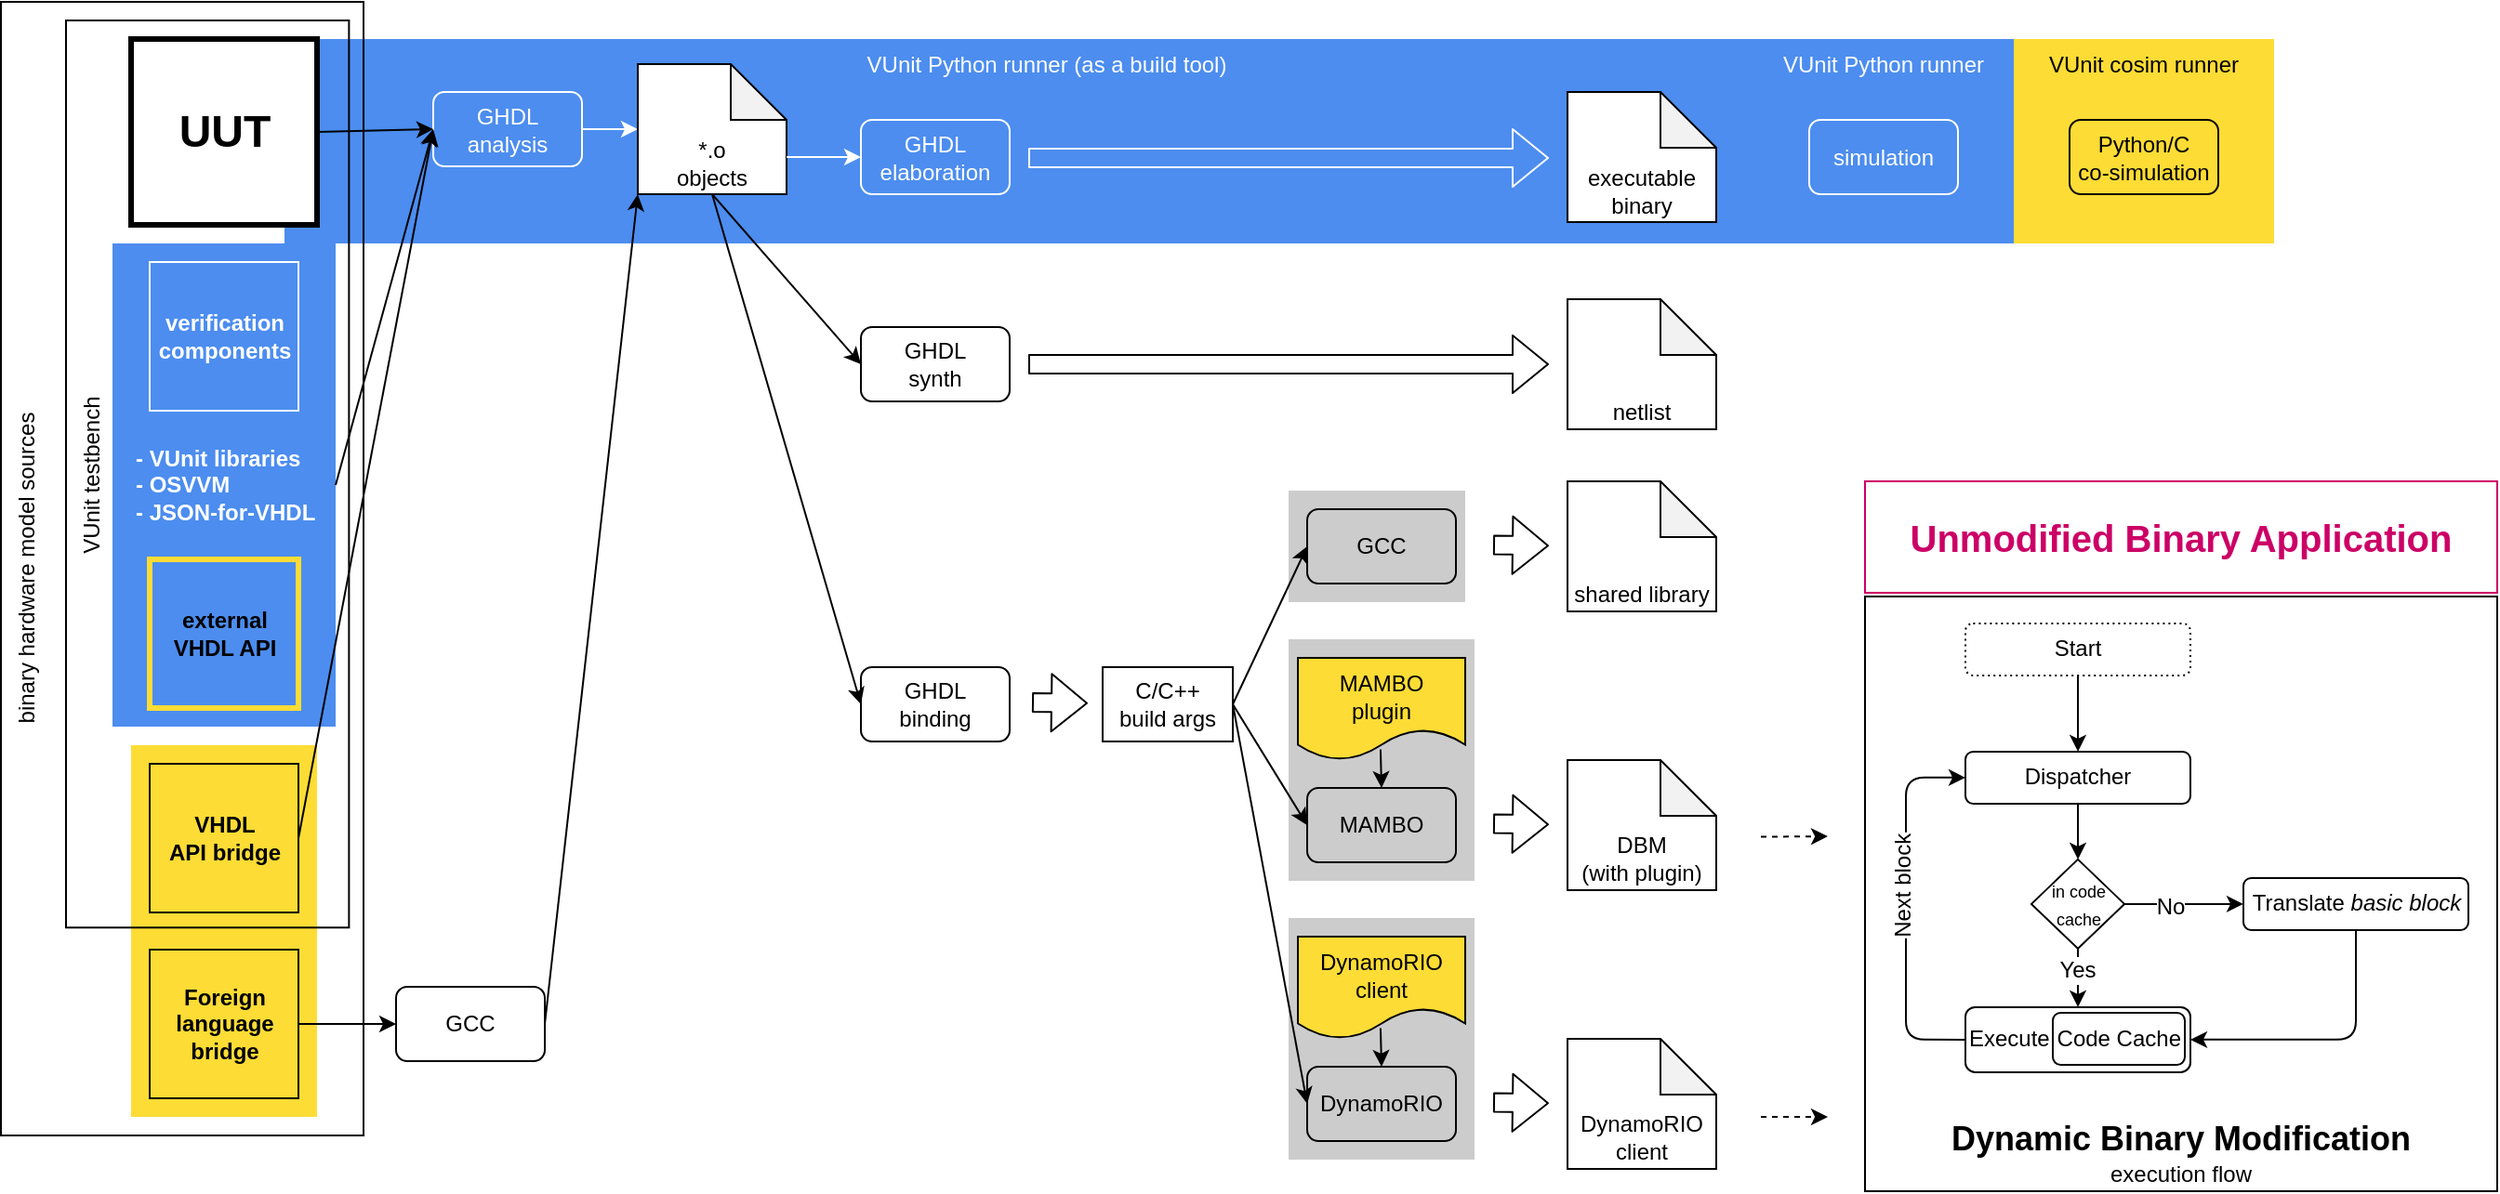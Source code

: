 <mxfile version="12.8.2" type="device"><diagram id="rfxH-v656evCYIuWzcbo" name="Page-1"><mxGraphModel dx="1204" dy="-1208" grid="1" gridSize="10" guides="1" tooltips="1" connect="1" arrows="1" fold="1" page="1" pageScale="1" pageWidth="827" pageHeight="1169" math="0" shadow="0"><root><mxCell id="0"/><mxCell id="1" parent="0"/><mxCell id="LPDCekrvzkHz6rokiLpC-1" value="&lt;font style=&quot;font-size: 18px&quot;&gt;&lt;b&gt;Dynamic Binary Modification&lt;/b&gt;&lt;/font&gt;&lt;br&gt;execution flow" style="rounded=0;whiteSpace=wrap;html=1;strokeColor=#000000;strokeWidth=1;fillColor=none;fontSize=12;fontColor=#000000;verticalAlign=bottom;" vertex="1" parent="1"><mxGeometry x="2070" y="2799.98" width="340" height="320" as="geometry"/></mxCell><mxCell id="LPDCekrvzkHz6rokiLpC-2" value="VUnit Python runner (as a build tool)" style="rounded=0;whiteSpace=wrap;html=1;verticalAlign=top;fillColor=#4C8DEF;strokeColor=none;fontColor=#ffffff;" vertex="1" parent="1"><mxGeometry x="1220" y="2500" width="820" height="110" as="geometry"/></mxCell><mxCell id="LPDCekrvzkHz6rokiLpC-3" value="" style="rounded=0;whiteSpace=wrap;html=1;fillColor=#CCCCCC;strokeColor=none;fontColor=#333333;" vertex="1" parent="1"><mxGeometry x="1760" y="2822.98" width="100" height="130" as="geometry"/></mxCell><mxCell id="LPDCekrvzkHz6rokiLpC-4" value="" style="rounded=0;whiteSpace=wrap;html=1;fillColor=#CCCCCC;strokeColor=none;fontColor=#333333;" vertex="1" parent="1"><mxGeometry x="1760" y="2742.98" width="95" height="60" as="geometry"/></mxCell><mxCell id="LPDCekrvzkHz6rokiLpC-5" value="binary hardware model sources" style="rounded=0;whiteSpace=wrap;html=1;verticalAlign=top;fillColor=none;rotation=-90;" vertex="1" parent="1"><mxGeometry x="860" y="2687.5" width="610" height="195" as="geometry"/></mxCell><mxCell id="LPDCekrvzkHz6rokiLpC-6" value="" style="rounded=0;whiteSpace=wrap;html=1;verticalAlign=top;fillColor=#FDDC35;strokeColor=none;" vertex="1" parent="1"><mxGeometry x="1137.5" y="2880" width="100" height="200" as="geometry"/></mxCell><mxCell id="LPDCekrvzkHz6rokiLpC-7" value="VUnit testbench" style="rounded=0;whiteSpace=wrap;html=1;verticalAlign=top;fillColor=none;direction=south;rotation=-90;" vertex="1" parent="1"><mxGeometry x="934.53" y="2657.98" width="488.13" height="152.18" as="geometry"/></mxCell><mxCell id="LPDCekrvzkHz6rokiLpC-8" value="" style="rounded=0;whiteSpace=wrap;html=1;verticalAlign=top;fillColor=#4C8DEF;strokeColor=none;fontColor=#ffffff;" vertex="1" parent="1"><mxGeometry x="1127.5" y="2610" width="120" height="260" as="geometry"/></mxCell><mxCell id="LPDCekrvzkHz6rokiLpC-9" value="UUT" style="whiteSpace=wrap;html=1;aspect=fixed;fontStyle=1;fontSize=24;strokeWidth=3;" vertex="1" parent="1"><mxGeometry x="1137.5" y="2500" width="100" height="100" as="geometry"/></mxCell><mxCell id="LPDCekrvzkHz6rokiLpC-10" value="verification&lt;br&gt;components" style="whiteSpace=wrap;html=1;aspect=fixed;fillColor=none;strokeColor=#FFFFFF;fontColor=#FFFFFF;fontStyle=1" vertex="1" parent="1"><mxGeometry x="1147.5" y="2620" width="80" height="80" as="geometry"/></mxCell><mxCell id="LPDCekrvzkHz6rokiLpC-11" value="&lt;div style=&quot;font-size: 12px;&quot;&gt;external&lt;/div&gt;&lt;div style=&quot;font-size: 12px;&quot;&gt; VHDL API&lt;/div&gt;" style="whiteSpace=wrap;html=1;aspect=fixed;fontColor=#000000;fillColor=none;strokeColor=#FDDC35;fontStyle=1;fontSize=12;strokeWidth=3;" vertex="1" parent="1"><mxGeometry x="1147.5" y="2780" width="80" height="80" as="geometry"/></mxCell><mxCell id="LPDCekrvzkHz6rokiLpC-12" value="VHDL&lt;br&gt;API bridge" style="whiteSpace=wrap;html=1;aspect=fixed;fillColor=none;fontStyle=1" vertex="1" parent="1"><mxGeometry x="1147.5" y="2890" width="80" height="80" as="geometry"/></mxCell><mxCell id="LPDCekrvzkHz6rokiLpC-13" value="Foreign language bridge" style="whiteSpace=wrap;html=1;aspect=fixed;fillColor=none;fontStyle=1" vertex="1" parent="1"><mxGeometry x="1147.5" y="2990" width="80" height="80" as="geometry"/></mxCell><mxCell id="LPDCekrvzkHz6rokiLpC-14" value="&lt;span style=&quot;white-space: normal ; font-size: 12px&quot;&gt;- VUnit libraries&lt;/span&gt;&lt;br style=&quot;white-space: normal ; font-size: 12px&quot;&gt;&lt;span style=&quot;white-space: normal ; font-size: 12px&quot;&gt;- OSVVM&lt;/span&gt;&lt;br style=&quot;white-space: normal ; font-size: 12px&quot;&gt;&lt;span style=&quot;white-space: normal ; font-size: 12px&quot;&gt;- JSON-for-VHDL&lt;/span&gt;" style="rounded=0;whiteSpace=wrap;html=1;strokeColor=none;strokeWidth=1;fillColor=none;fontSize=12;fontColor=#FFFFFF;align=left;fontStyle=1" vertex="1" parent="1"><mxGeometry x="1137.5" y="2700" width="100" height="80" as="geometry"/></mxCell><mxCell id="LPDCekrvzkHz6rokiLpC-15" value="GHDL&lt;br&gt;analysis" style="rounded=1;whiteSpace=wrap;html=1;strokeColor=#FFFFFF;strokeWidth=1;fillColor=none;fontSize=12;fontColor=#FFFFFF;align=center;" vertex="1" parent="1"><mxGeometry x="1300" y="2528.51" width="80" height="40" as="geometry"/></mxCell><mxCell id="LPDCekrvzkHz6rokiLpC-16" value="GHDL&lt;br&gt;elaboration" style="rounded=1;whiteSpace=wrap;html=1;strokeColor=#FFFFFF;strokeWidth=1;fillColor=none;fontSize=12;fontColor=#FFFFFF;align=center;" vertex="1" parent="1"><mxGeometry x="1530" y="2543.51" width="80" height="40" as="geometry"/></mxCell><mxCell id="LPDCekrvzkHz6rokiLpC-17" value="GHDL&lt;br&gt;binding" style="rounded=1;whiteSpace=wrap;html=1;strokeColor=#000000;strokeWidth=1;fillColor=none;fontSize=12;fontColor=#000000;align=center;" vertex="1" parent="1"><mxGeometry x="1530" y="2837.98" width="80" height="40" as="geometry"/></mxCell><mxCell id="LPDCekrvzkHz6rokiLpC-18" style="rounded=0;orthogonalLoop=1;jettySize=auto;html=1;entryX=0;entryY=0.5;entryDx=0;entryDy=0;fontSize=12;fontColor=#000000;elbow=vertical;entryPerimeter=0;exitX=1;exitY=0.5;exitDx=0;exitDy=0;strokeColor=#FFFFFF;" edge="1" parent="1" source="LPDCekrvzkHz6rokiLpC-15" target="LPDCekrvzkHz6rokiLpC-22"><mxGeometry relative="1" as="geometry"><mxPoint x="1320" y="2563.51" as="sourcePoint"/><mxPoint x="1400" y="2583.51" as="targetPoint"/></mxGeometry></mxCell><mxCell id="LPDCekrvzkHz6rokiLpC-19" value="MAMBO" style="rounded=1;whiteSpace=wrap;html=1;strokeColor=#000000;strokeWidth=1;fillColor=none;fontSize=12;fontColor=#000000;align=center;" vertex="1" parent="1"><mxGeometry x="1770" y="2902.98" width="80" height="40" as="geometry"/></mxCell><mxCell id="LPDCekrvzkHz6rokiLpC-20" value="" style="shape=flexArrow;endArrow=classic;html=1;strokeColor=#FFFFFF;" edge="1" parent="1"><mxGeometry width="50" height="50" relative="1" as="geometry"><mxPoint x="1620" y="2564" as="sourcePoint"/><mxPoint x="1900" y="2564" as="targetPoint"/></mxGeometry></mxCell><mxCell id="LPDCekrvzkHz6rokiLpC-21" value="executable&lt;br&gt;binary" style="shape=note;whiteSpace=wrap;html=1;backgroundOutline=1;darkOpacity=0.05;verticalAlign=bottom;" vertex="1" parent="1"><mxGeometry x="1910" y="2528.51" width="80" height="70" as="geometry"/></mxCell><mxCell id="LPDCekrvzkHz6rokiLpC-22" value="&lt;div&gt;*.o&lt;/div&gt;&lt;div&gt;objects&lt;br&gt;&lt;/div&gt;" style="shape=note;whiteSpace=wrap;html=1;backgroundOutline=1;darkOpacity=0.05;verticalAlign=bottom;" vertex="1" parent="1"><mxGeometry x="1410" y="2513.51" width="80" height="70" as="geometry"/></mxCell><mxCell id="LPDCekrvzkHz6rokiLpC-23" value="&lt;div&gt;C/C++&lt;/div&gt;&lt;div&gt;build args&lt;/div&gt;" style="rounded=0;whiteSpace=wrap;html=1;" vertex="1" parent="1"><mxGeometry x="1660" y="2837.98" width="70" height="40" as="geometry"/></mxCell><mxCell id="LPDCekrvzkHz6rokiLpC-24" value="" style="endArrow=classic;html=1;entryX=0;entryY=0.5;entryDx=0;entryDy=0;exitX=1;exitY=0.5;exitDx=0;exitDy=0;" edge="1" parent="1" source="LPDCekrvzkHz6rokiLpC-23" target="LPDCekrvzkHz6rokiLpC-19"><mxGeometry width="50" height="50" relative="1" as="geometry"><mxPoint x="1670" y="2772.98" as="sourcePoint"/><mxPoint x="1850" y="3002.98" as="targetPoint"/></mxGeometry></mxCell><mxCell id="LPDCekrvzkHz6rokiLpC-25" value="" style="endArrow=classic;html=1;exitX=1;exitY=0.5;exitDx=0;exitDy=0;entryX=0;entryY=0.5;entryDx=0;entryDy=0;" edge="1" parent="1" source="LPDCekrvzkHz6rokiLpC-23" target="LPDCekrvzkHz6rokiLpC-26"><mxGeometry width="50" height="50" relative="1" as="geometry"><mxPoint x="1600" y="2982.98" as="sourcePoint"/><mxPoint x="1490" y="3057.98" as="targetPoint"/></mxGeometry></mxCell><mxCell id="LPDCekrvzkHz6rokiLpC-26" value="GCC" style="rounded=1;whiteSpace=wrap;html=1;strokeColor=#000000;strokeWidth=1;fillColor=none;fontSize=12;fontColor=#000000;align=center;" vertex="1" parent="1"><mxGeometry x="1770" y="2752.98" width="80" height="40" as="geometry"/></mxCell><mxCell id="LPDCekrvzkHz6rokiLpC-27" value="DBM&lt;br&gt;(with plugin)" style="shape=note;whiteSpace=wrap;html=1;backgroundOutline=1;darkOpacity=0.05;verticalAlign=bottom;" vertex="1" parent="1"><mxGeometry x="1910" y="2887.98" width="80" height="70" as="geometry"/></mxCell><mxCell id="LPDCekrvzkHz6rokiLpC-28" value="&lt;div&gt;shared library&lt;br&gt;&lt;/div&gt;" style="shape=note;whiteSpace=wrap;html=1;backgroundOutline=1;darkOpacity=0.05;verticalAlign=bottom;" vertex="1" parent="1"><mxGeometry x="1910" y="2737.98" width="80" height="70" as="geometry"/></mxCell><mxCell id="LPDCekrvzkHz6rokiLpC-29" value="&lt;div&gt;MAMBO&lt;/div&gt;&lt;div&gt;plugin&lt;br&gt;&lt;/div&gt;" style="shape=document;whiteSpace=wrap;html=1;boundedLbl=1;fillColor=#FDDC35;verticalAlign=bottom;" vertex="1" parent="1"><mxGeometry x="1765" y="2832.98" width="90" height="55" as="geometry"/></mxCell><mxCell id="LPDCekrvzkHz6rokiLpC-30" style="rounded=0;orthogonalLoop=1;jettySize=auto;html=1;entryX=0;entryY=0.5;entryDx=0;entryDy=0;fontSize=12;fontColor=#000000;elbow=vertical;exitX=0;exitY=0;exitDx=80;exitDy=50;exitPerimeter=0;strokeColor=#FFFFFF;" edge="1" parent="1" source="LPDCekrvzkHz6rokiLpC-22" target="LPDCekrvzkHz6rokiLpC-16"><mxGeometry relative="1" as="geometry"><mxPoint x="1380" y="2678.51" as="sourcePoint"/><mxPoint x="1400" y="2653.51" as="targetPoint"/></mxGeometry></mxCell><mxCell id="LPDCekrvzkHz6rokiLpC-31" style="rounded=0;orthogonalLoop=1;jettySize=auto;html=1;entryX=0;entryY=0.5;entryDx=0;entryDy=0;fontSize=12;fontColor=#000000;elbow=vertical;exitX=0.5;exitY=1;exitDx=0;exitDy=0;exitPerimeter=0;" edge="1" parent="1" source="LPDCekrvzkHz6rokiLpC-22" target="LPDCekrvzkHz6rokiLpC-17"><mxGeometry relative="1" as="geometry"><mxPoint x="1440" y="2700.0" as="sourcePoint"/><mxPoint x="1540" y="2613.51" as="targetPoint"/></mxGeometry></mxCell><mxCell id="LPDCekrvzkHz6rokiLpC-32" value="" style="shape=flexArrow;endArrow=classic;html=1;" edge="1" parent="1"><mxGeometry width="50" height="50" relative="1" as="geometry"><mxPoint x="1622" y="2857" as="sourcePoint"/><mxPoint x="1652" y="2857.39" as="targetPoint"/></mxGeometry></mxCell><mxCell id="LPDCekrvzkHz6rokiLpC-35" value="" style="endArrow=classic;html=1;entryX=0.5;entryY=0;entryDx=0;entryDy=0;exitX=0.494;exitY=0.896;exitDx=0;exitDy=0;exitPerimeter=0;" edge="1" parent="1" source="LPDCekrvzkHz6rokiLpC-29" target="LPDCekrvzkHz6rokiLpC-19"><mxGeometry width="50" height="50" relative="1" as="geometry"><mxPoint x="1680" y="2802.98" as="sourcePoint"/><mxPoint x="1780" y="2932.98" as="targetPoint"/></mxGeometry></mxCell><mxCell id="LPDCekrvzkHz6rokiLpC-36" value="" style="rounded=0;whiteSpace=wrap;html=1;fillColor=#CCCCCC;strokeColor=none;fontColor=#333333;" vertex="1" parent="1"><mxGeometry x="1760" y="2972.98" width="100" height="130" as="geometry"/></mxCell><mxCell id="LPDCekrvzkHz6rokiLpC-37" value="DynamoRIO" style="rounded=1;whiteSpace=wrap;html=1;strokeColor=#000000;strokeWidth=1;fillColor=none;fontSize=12;fontColor=#000000;align=center;" vertex="1" parent="1"><mxGeometry x="1770" y="3052.98" width="80" height="40" as="geometry"/></mxCell><mxCell id="LPDCekrvzkHz6rokiLpC-38" value="&lt;div&gt;DynamoRIO&lt;/div&gt;&lt;div&gt;client&lt;br&gt;&lt;/div&gt;" style="shape=note;whiteSpace=wrap;html=1;backgroundOutline=1;darkOpacity=0.05;verticalAlign=bottom;" vertex="1" parent="1"><mxGeometry x="1910" y="3037.98" width="80" height="70" as="geometry"/></mxCell><mxCell id="LPDCekrvzkHz6rokiLpC-39" value="&lt;div&gt;DynamoRIO&lt;/div&gt;&lt;div&gt;client&lt;br&gt;&lt;/div&gt;" style="shape=document;whiteSpace=wrap;html=1;boundedLbl=1;fillColor=#FDDC35;verticalAlign=bottom;" vertex="1" parent="1"><mxGeometry x="1765" y="2982.98" width="90" height="55" as="geometry"/></mxCell><mxCell id="LPDCekrvzkHz6rokiLpC-41" value="" style="endArrow=classic;html=1;entryX=0.5;entryY=0;entryDx=0;entryDy=0;exitX=0.494;exitY=0.896;exitDx=0;exitDy=0;exitPerimeter=0;" edge="1" parent="1" source="LPDCekrvzkHz6rokiLpC-39" target="LPDCekrvzkHz6rokiLpC-37"><mxGeometry width="50" height="50" relative="1" as="geometry"><mxPoint x="1680" y="2952.98" as="sourcePoint"/><mxPoint x="1780" y="3082.98" as="targetPoint"/></mxGeometry></mxCell><mxCell id="LPDCekrvzkHz6rokiLpC-42" value="" style="endArrow=classic;html=1;exitX=1;exitY=0.5;exitDx=0;exitDy=0;entryX=0;entryY=0.5;entryDx=0;entryDy=0;" edge="1" parent="1" source="LPDCekrvzkHz6rokiLpC-23" target="LPDCekrvzkHz6rokiLpC-37"><mxGeometry width="50" height="50" relative="1" as="geometry"><mxPoint x="1600" y="2982.98" as="sourcePoint"/><mxPoint x="1590" y="3057.98" as="targetPoint"/></mxGeometry></mxCell><mxCell id="LPDCekrvzkHz6rokiLpC-43" value="GHDL&lt;br&gt;synth" style="rounded=1;whiteSpace=wrap;html=1;strokeColor=#000000;strokeWidth=1;fillColor=none;fontSize=12;fontColor=#000000;align=center;" vertex="1" parent="1"><mxGeometry x="1530" y="2655.0" width="80" height="40" as="geometry"/></mxCell><mxCell id="LPDCekrvzkHz6rokiLpC-44" value="" style="shape=flexArrow;endArrow=classic;html=1;" edge="1" parent="1"><mxGeometry width="50" height="50" relative="1" as="geometry"><mxPoint x="1620" y="2675" as="sourcePoint"/><mxPoint x="1900" y="2675" as="targetPoint"/></mxGeometry></mxCell><mxCell id="LPDCekrvzkHz6rokiLpC-45" value="netlist" style="shape=note;whiteSpace=wrap;html=1;backgroundOutline=1;darkOpacity=0.05;verticalAlign=bottom;" vertex="1" parent="1"><mxGeometry x="1910" y="2640.0" width="80" height="70" as="geometry"/></mxCell><mxCell id="LPDCekrvzkHz6rokiLpC-46" style="rounded=0;orthogonalLoop=1;jettySize=auto;html=1;entryX=0;entryY=0.5;entryDx=0;entryDy=0;fontSize=12;fontColor=#000000;elbow=vertical;exitX=0.5;exitY=1;exitDx=0;exitDy=0;exitPerimeter=0;" edge="1" parent="1" source="LPDCekrvzkHz6rokiLpC-22" target="LPDCekrvzkHz6rokiLpC-43"><mxGeometry relative="1" as="geometry"><mxPoint x="1405" y="2898.51" as="sourcePoint"/><mxPoint x="1540" y="2733.51" as="targetPoint"/></mxGeometry></mxCell><mxCell id="LPDCekrvzkHz6rokiLpC-47" style="rounded=0;orthogonalLoop=1;jettySize=auto;html=1;entryX=0;entryY=0.5;entryDx=0;entryDy=0;fontSize=12;fontColor=#000000;elbow=vertical;exitX=1;exitY=0.5;exitDx=0;exitDy=0;" edge="1" parent="1" source="LPDCekrvzkHz6rokiLpC-9" target="LPDCekrvzkHz6rokiLpC-15"><mxGeometry relative="1" as="geometry"><mxPoint x="1420" y="2580.53" as="sourcePoint"/><mxPoint x="1360" y="2548.51" as="targetPoint"/></mxGeometry></mxCell><mxCell id="LPDCekrvzkHz6rokiLpC-48" style="rounded=0;orthogonalLoop=1;jettySize=auto;html=1;fontSize=12;fontColor=#000000;elbow=vertical;exitX=1;exitY=0.5;exitDx=0;exitDy=0;entryX=0;entryY=0.5;entryDx=0;entryDy=0;" edge="1" parent="1" source="LPDCekrvzkHz6rokiLpC-8" target="LPDCekrvzkHz6rokiLpC-15"><mxGeometry relative="1" as="geometry"><mxPoint x="1197.5" y="2560" as="sourcePoint"/><mxPoint x="1360" y="2548.51" as="targetPoint"/></mxGeometry></mxCell><mxCell id="LPDCekrvzkHz6rokiLpC-49" style="rounded=0;orthogonalLoop=1;jettySize=auto;html=1;fontSize=12;fontColor=#000000;elbow=vertical;exitX=1;exitY=0.5;exitDx=0;exitDy=0;entryX=0;entryY=0.5;entryDx=0;entryDy=0;" edge="1" parent="1" source="LPDCekrvzkHz6rokiLpC-12" target="LPDCekrvzkHz6rokiLpC-15"><mxGeometry relative="1" as="geometry"><mxPoint x="1310" y="2937.02" as="sourcePoint"/><mxPoint x="1360" y="2548.51" as="targetPoint"/></mxGeometry></mxCell><mxCell id="LPDCekrvzkHz6rokiLpC-50" style="rounded=0;orthogonalLoop=1;jettySize=auto;html=1;fontSize=12;fontColor=#000000;elbow=vertical;entryX=0;entryY=1;entryDx=0;entryDy=0;entryPerimeter=0;exitX=1;exitY=0.5;exitDx=0;exitDy=0;" edge="1" parent="1" source="LPDCekrvzkHz6rokiLpC-51" target="LPDCekrvzkHz6rokiLpC-22"><mxGeometry relative="1" as="geometry"><mxPoint x="1330" y="2891.01" as="sourcePoint"/><mxPoint x="1310" y="2539.52" as="targetPoint"/></mxGeometry></mxCell><mxCell id="LPDCekrvzkHz6rokiLpC-51" value="GCC" style="rounded=1;whiteSpace=wrap;html=1;strokeColor=#000000;strokeWidth=1;fillColor=none;fontSize=12;fontColor=#000000;align=center;" vertex="1" parent="1"><mxGeometry x="1280" y="3010" width="80" height="40" as="geometry"/></mxCell><mxCell id="LPDCekrvzkHz6rokiLpC-52" style="rounded=0;orthogonalLoop=1;jettySize=auto;html=1;fontSize=12;fontColor=#000000;elbow=vertical;entryX=0;entryY=0.5;entryDx=0;entryDy=0;exitX=1;exitY=0.5;exitDx=0;exitDy=0;" edge="1" parent="1" source="LPDCekrvzkHz6rokiLpC-13" target="LPDCekrvzkHz6rokiLpC-51"><mxGeometry relative="1" as="geometry"><mxPoint x="1370" y="3040" as="sourcePoint"/><mxPoint x="1430" y="2580.53" as="targetPoint"/></mxGeometry></mxCell><mxCell id="LPDCekrvzkHz6rokiLpC-53" value="VUnit Python runner" style="rounded=0;whiteSpace=wrap;html=1;verticalAlign=top;fillColor=#4C8DEF;strokeColor=none;fontColor=#ffffff;" vertex="1" parent="1"><mxGeometry x="2010" y="2500.0" width="140" height="110" as="geometry"/></mxCell><mxCell id="LPDCekrvzkHz6rokiLpC-54" value="simulation" style="rounded=1;whiteSpace=wrap;html=1;strokeColor=#FFFFFF;strokeWidth=1;fillColor=none;fontSize=12;fontColor=#FFFFFF;align=center;" vertex="1" parent="1"><mxGeometry x="2040" y="2543.51" width="80" height="40" as="geometry"/></mxCell><mxCell id="LPDCekrvzkHz6rokiLpC-55" value="VUnit cosim runner" style="rounded=0;whiteSpace=wrap;html=1;verticalAlign=top;fillColor=#FDDC35;strokeColor=none;fontColor=#000000;" vertex="1" parent="1"><mxGeometry x="2150" y="2500.0" width="140" height="110" as="geometry"/></mxCell><mxCell id="LPDCekrvzkHz6rokiLpC-56" value="Python/C&lt;br&gt;co-simulation" style="rounded=1;whiteSpace=wrap;html=1;strokeColor=#000000;strokeWidth=1;fillColor=none;fontSize=12;fontColor=#000000;align=center;" vertex="1" parent="1"><mxGeometry x="2180" y="2543.51" width="80" height="40" as="geometry"/></mxCell><mxCell id="LPDCekrvzkHz6rokiLpC-57" value="Execute" style="rounded=1;whiteSpace=wrap;html=1;align=left;" vertex="1" parent="1"><mxGeometry x="2124" y="3020.94" width="121" height="35" as="geometry"/></mxCell><mxCell id="LPDCekrvzkHz6rokiLpC-58" value="Translate &lt;i&gt;basic block&lt;/i&gt;" style="rounded=1;whiteSpace=wrap;html=1;" vertex="1" parent="1"><mxGeometry x="2273.5" y="2951.44" width="121" height="28" as="geometry"/></mxCell><mxCell id="LPDCekrvzkHz6rokiLpC-59" value="Dispatcher" style="rounded=1;whiteSpace=wrap;html=1;" vertex="1" parent="1"><mxGeometry x="2124.0" y="2883.44" width="121" height="28" as="geometry"/></mxCell><mxCell id="LPDCekrvzkHz6rokiLpC-60" value="" style="endArrow=classic;html=1;exitX=0;exitY=0.5;exitDx=0;exitDy=0;entryX=0;entryY=0.5;entryDx=0;entryDy=0;edgeStyle=orthogonalEdgeStyle;" edge="1" parent="1" source="LPDCekrvzkHz6rokiLpC-57" target="LPDCekrvzkHz6rokiLpC-59"><mxGeometry width="50" height="50" relative="1" as="geometry"><mxPoint x="2078.5" y="3170.94" as="sourcePoint"/><mxPoint x="2128.5" y="3120.94" as="targetPoint"/><Array as="points"><mxPoint x="2092" y="3038.94"/><mxPoint x="2092" y="2897.94"/></Array></mxGeometry></mxCell><mxCell id="LPDCekrvzkHz6rokiLpC-61" value="Next block" style="text;html=1;resizable=0;points=[];align=center;verticalAlign=middle;labelBackgroundColor=#ffffff;labelPosition=center;verticalLabelPosition=middle;rotation=270;" vertex="1" connectable="0" parent="LPDCekrvzkHz6rokiLpC-60"><mxGeometry x="0.115" y="2" relative="1" as="geometry"><mxPoint as="offset"/></mxGeometry></mxCell><mxCell id="LPDCekrvzkHz6rokiLpC-62" value="" style="endArrow=classic;html=1;exitX=0.5;exitY=1;exitDx=0;exitDy=0;" edge="1" parent="1" source="LPDCekrvzkHz6rokiLpC-59" target="LPDCekrvzkHz6rokiLpC-67"><mxGeometry width="50" height="50" relative="1" as="geometry"><mxPoint x="1929.5" y="3135.94" as="sourcePoint"/><mxPoint x="1979.5" y="3085.94" as="targetPoint"/></mxGeometry></mxCell><mxCell id="LPDCekrvzkHz6rokiLpC-63" value="" style="endArrow=classic;html=1;exitX=0.5;exitY=1;exitDx=0;exitDy=0;" edge="1" parent="1" source="LPDCekrvzkHz6rokiLpC-67" target="LPDCekrvzkHz6rokiLpC-57"><mxGeometry width="50" height="50" relative="1" as="geometry"><mxPoint x="2032.5" y="3193.94" as="sourcePoint"/><mxPoint x="2082.5" y="3143.94" as="targetPoint"/></mxGeometry></mxCell><mxCell id="LPDCekrvzkHz6rokiLpC-64" value="Yes" style="text;html=1;resizable=0;points=[];align=center;verticalAlign=middle;labelBackgroundColor=#ffffff;" vertex="1" connectable="0" parent="LPDCekrvzkHz6rokiLpC-63"><mxGeometry x="-0.512" y="-1" relative="1" as="geometry"><mxPoint y="4" as="offset"/></mxGeometry></mxCell><mxCell id="LPDCekrvzkHz6rokiLpC-65" value="" style="endArrow=classic;html=1;exitX=0.5;exitY=1;exitDx=0;exitDy=0;entryX=0.5;entryY=0;entryDx=0;entryDy=0;" edge="1" parent="1" source="LPDCekrvzkHz6rokiLpC-66" target="LPDCekrvzkHz6rokiLpC-59"><mxGeometry width="50" height="50" relative="1" as="geometry"><mxPoint x="2164.5" y="2873.884" as="sourcePoint"/><mxPoint x="2068.5" y="2971.94" as="targetPoint"/></mxGeometry></mxCell><mxCell id="LPDCekrvzkHz6rokiLpC-66" value="Start" style="rounded=1;whiteSpace=wrap;html=1;dashed=1;dashPattern=1 2;" vertex="1" parent="1"><mxGeometry x="2124.0" y="2814.44" width="121" height="28" as="geometry"/></mxCell><mxCell id="LPDCekrvzkHz6rokiLpC-67" value="&lt;font style=&quot;font-size: 9px&quot;&gt;in code cache&lt;/font&gt;" style="rhombus;whiteSpace=wrap;html=1;" vertex="1" parent="1"><mxGeometry x="2159.5" y="2941.44" width="50" height="48" as="geometry"/></mxCell><mxCell id="LPDCekrvzkHz6rokiLpC-68" value="Code Cache" style="rounded=1;whiteSpace=wrap;html=1;align=right;" vertex="1" parent="1"><mxGeometry x="2171" y="3023.94" width="71" height="28" as="geometry"/></mxCell><mxCell id="LPDCekrvzkHz6rokiLpC-69" value="" style="endArrow=classic;html=1;exitX=0.5;exitY=1;exitDx=0;exitDy=0;edgeStyle=orthogonalEdgeStyle;entryX=1;entryY=0.5;entryDx=0;entryDy=0;" edge="1" parent="1" source="LPDCekrvzkHz6rokiLpC-58" target="LPDCekrvzkHz6rokiLpC-57"><mxGeometry width="50" height="50" relative="1" as="geometry"><mxPoint x="2173.259" y="3288.061" as="sourcePoint"/><mxPoint x="2257" y="3037.94" as="targetPoint"/></mxGeometry></mxCell><mxCell id="LPDCekrvzkHz6rokiLpC-70" value="" style="endArrow=classic;html=1;exitX=1;exitY=0.5;exitDx=0;exitDy=0;entryX=0;entryY=0.5;entryDx=0;entryDy=0;" edge="1" parent="1" source="LPDCekrvzkHz6rokiLpC-67" target="LPDCekrvzkHz6rokiLpC-58"><mxGeometry width="50" height="50" relative="1" as="geometry"><mxPoint x="2195.7" y="3000.64" as="sourcePoint"/><mxPoint x="2195.562" y="3031.583" as="targetPoint"/></mxGeometry></mxCell><mxCell id="LPDCekrvzkHz6rokiLpC-71" value="No" style="text;html=1;resizable=0;points=[];align=center;verticalAlign=middle;labelBackgroundColor=#ffffff;" vertex="1" connectable="0" parent="LPDCekrvzkHz6rokiLpC-70"><mxGeometry x="-0.512" y="-1" relative="1" as="geometry"><mxPoint x="8.5" y="0.5" as="offset"/></mxGeometry></mxCell><mxCell id="LPDCekrvzkHz6rokiLpC-72" value="&lt;font style=&quot;font-size: 20px&quot;&gt;&lt;b&gt;Unmodified Binary Application&lt;/b&gt;&lt;/font&gt;" style="rounded=0;whiteSpace=wrap;html=1;strokeColor=#CC0066;strokeWidth=1;fillColor=none;fontSize=12;fontColor=#CC0066;" vertex="1" parent="1"><mxGeometry x="2070" y="2737.98" width="340" height="60" as="geometry"/></mxCell><mxCell id="LPDCekrvzkHz6rokiLpC-73" value="" style="endArrow=classic;html=1;strokeColor=#000000;fontSize=12;fontColor=#000000;dashed=1;" edge="1" parent="1"><mxGeometry width="50" height="50" relative="1" as="geometry"><mxPoint x="2014" y="2929.29" as="sourcePoint"/><mxPoint x="2050" y="2929" as="targetPoint"/></mxGeometry></mxCell><mxCell id="LPDCekrvzkHz6rokiLpC-74" value="" style="endArrow=classic;html=1;strokeColor=#000000;fontSize=12;fontColor=#000000;dashed=1;" edge="1" parent="1"><mxGeometry width="50" height="50" relative="1" as="geometry"><mxPoint x="2014" y="3080.0" as="sourcePoint"/><mxPoint x="2050" y="3080" as="targetPoint"/></mxGeometry></mxCell><mxCell id="LPDCekrvzkHz6rokiLpC-75" value="" style="shape=flexArrow;endArrow=classic;html=1;" edge="1" parent="1"><mxGeometry width="50" height="50" relative="1" as="geometry"><mxPoint x="1870" y="2772.27" as="sourcePoint"/><mxPoint x="1900" y="2772.66" as="targetPoint"/></mxGeometry></mxCell><mxCell id="LPDCekrvzkHz6rokiLpC-76" value="" style="shape=flexArrow;endArrow=classic;html=1;" edge="1" parent="1"><mxGeometry width="50" height="50" relative="1" as="geometry"><mxPoint x="1870" y="2922.27" as="sourcePoint"/><mxPoint x="1900" y="2922.66" as="targetPoint"/></mxGeometry></mxCell><mxCell id="LPDCekrvzkHz6rokiLpC-77" value="" style="shape=flexArrow;endArrow=classic;html=1;" edge="1" parent="1"><mxGeometry width="50" height="50" relative="1" as="geometry"><mxPoint x="1870" y="3072.27" as="sourcePoint"/><mxPoint x="1900" y="3072.66" as="targetPoint"/></mxGeometry></mxCell></root></mxGraphModel></diagram></mxfile>
